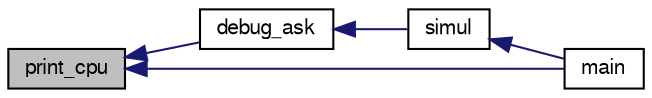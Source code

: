 digraph G
{
  edge [fontname="FreeSans",fontsize="10",labelfontname="FreeSans",labelfontsize="10"];
  node [fontname="FreeSans",fontsize="10",shape=record];
  rankdir="LR";
  Node1 [label="print_cpu",height=0.2,width=0.4,color="black", fillcolor="grey75", style="filled" fontcolor="black"];
  Node1 -> Node2 [dir="back",color="midnightblue",fontsize="10",style="solid",fontname="FreeSans"];
  Node2 [label="debug_ask",height=0.2,width=0.4,color="black", fillcolor="white", style="filled",URL="$debug_8h.html#a3a88fdc680b7a1ae8c4c7c8ddee730ab",tooltip="Dialogue de mise au point interactive pour l&#39;instruction courante."];
  Node2 -> Node3 [dir="back",color="midnightblue",fontsize="10",style="solid",fontname="FreeSans"];
  Node3 [label="simul",height=0.2,width=0.4,color="black", fillcolor="white", style="filled",URL="$machine_8h.html#ad0bfa0ce7434b963eea888d7b847ac3b",tooltip="Simulation."];
  Node3 -> Node4 [dir="back",color="midnightblue",fontsize="10",style="solid",fontname="FreeSans"];
  Node4 [label="main",height=0.2,width=0.4,color="black", fillcolor="white", style="filled",URL="$test__simul_8c.html#a0ddf1224851353fc92bfbff6f499fa97",tooltip="Programme de test."];
  Node1 -> Node4 [dir="back",color="midnightblue",fontsize="10",style="solid",fontname="FreeSans"];
}
